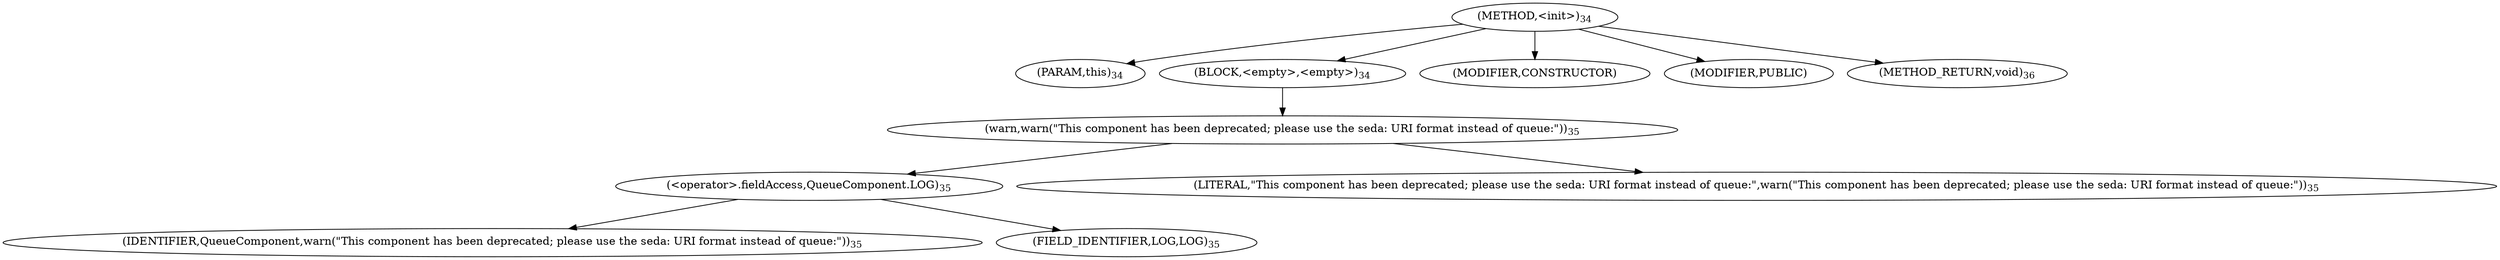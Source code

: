 digraph "&lt;init&gt;" {  
"8" [label = <(METHOD,&lt;init&gt;)<SUB>34</SUB>> ]
"9" [label = <(PARAM,this)<SUB>34</SUB>> ]
"10" [label = <(BLOCK,&lt;empty&gt;,&lt;empty&gt;)<SUB>34</SUB>> ]
"11" [label = <(warn,warn(&quot;This component has been deprecated; please use the seda: URI format instead of queue:&quot;))<SUB>35</SUB>> ]
"12" [label = <(&lt;operator&gt;.fieldAccess,QueueComponent.LOG)<SUB>35</SUB>> ]
"13" [label = <(IDENTIFIER,QueueComponent,warn(&quot;This component has been deprecated; please use the seda: URI format instead of queue:&quot;))<SUB>35</SUB>> ]
"14" [label = <(FIELD_IDENTIFIER,LOG,LOG)<SUB>35</SUB>> ]
"15" [label = <(LITERAL,&quot;This component has been deprecated; please use the seda: URI format instead of queue:&quot;,warn(&quot;This component has been deprecated; please use the seda: URI format instead of queue:&quot;))<SUB>35</SUB>> ]
"16" [label = <(MODIFIER,CONSTRUCTOR)> ]
"17" [label = <(MODIFIER,PUBLIC)> ]
"18" [label = <(METHOD_RETURN,void)<SUB>36</SUB>> ]
  "8" -> "9" 
  "8" -> "10" 
  "8" -> "16" 
  "8" -> "17" 
  "8" -> "18" 
  "10" -> "11" 
  "11" -> "12" 
  "11" -> "15" 
  "12" -> "13" 
  "12" -> "14" 
}
